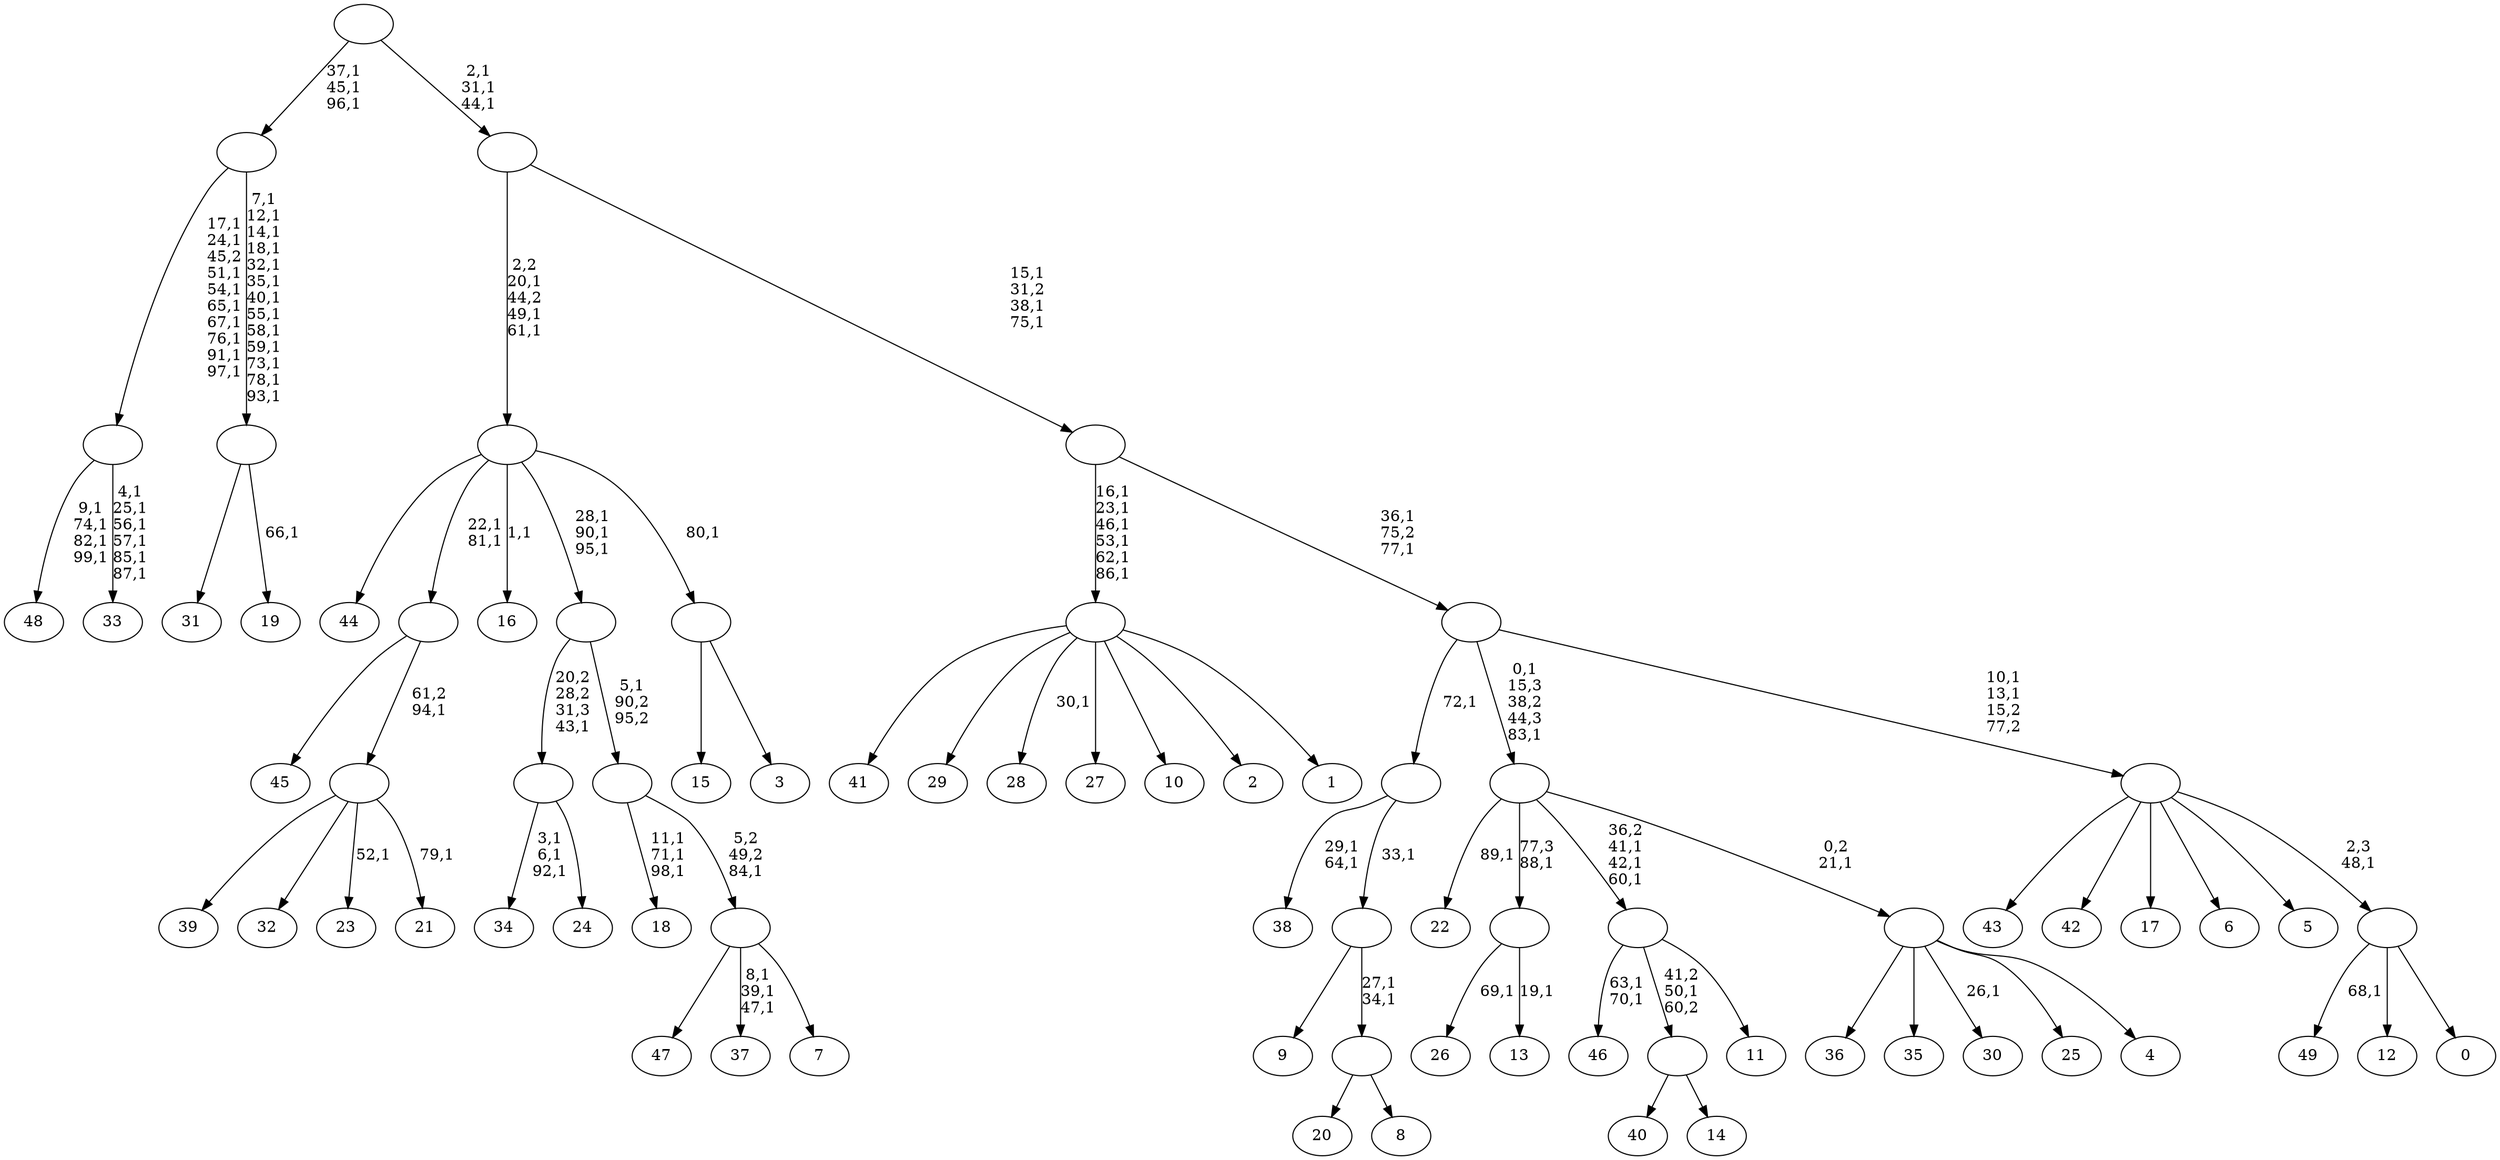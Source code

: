 digraph T {
	150 [label="49"]
	148 [label="48"]
	143 [label="47"]
	142 [label="46"]
	139 [label="45"]
	138 [label="44"]
	137 [label="43"]
	136 [label="42"]
	135 [label="41"]
	134 [label="40"]
	133 [label="39"]
	132 [label="38"]
	129 [label="37"]
	125 [label="36"]
	124 [label="35"]
	123 [label="34"]
	119 [label="33"]
	112 [label=""]
	103 [label="32"]
	102 [label="31"]
	101 [label="30"]
	99 [label="29"]
	98 [label="28"]
	96 [label="27"]
	95 [label="26"]
	93 [label="25"]
	92 [label="24"]
	91 [label=""]
	90 [label="23"]
	88 [label="22"]
	86 [label="21"]
	84 [label=""]
	83 [label=""]
	81 [label="20"]
	80 [label="19"]
	78 [label=""]
	65 [label=""]
	62 [label="18"]
	58 [label="17"]
	57 [label="16"]
	55 [label="15"]
	54 [label="14"]
	53 [label=""]
	52 [label="13"]
	50 [label=""]
	49 [label="12"]
	48 [label="11"]
	47 [label=""]
	44 [label="10"]
	43 [label="9"]
	42 [label="8"]
	41 [label=""]
	39 [label=""]
	38 [label=""]
	37 [label="7"]
	36 [label=""]
	35 [label=""]
	34 [label=""]
	31 [label="6"]
	30 [label="5"]
	29 [label="4"]
	28 [label=""]
	27 [label=""]
	25 [label="3"]
	24 [label=""]
	23 [label=""]
	20 [label="2"]
	19 [label="1"]
	18 [label=""]
	12 [label="0"]
	11 [label=""]
	10 [label=""]
	8 [label=""]
	6 [label=""]
	3 [label=""]
	0 [label=""]
	112 -> 119 [label="4,1\n25,1\n56,1\n57,1\n85,1\n87,1"]
	112 -> 148 [label="9,1\n74,1\n82,1\n99,1"]
	91 -> 123 [label="3,1\n6,1\n92,1"]
	91 -> 92 [label=""]
	84 -> 86 [label="79,1"]
	84 -> 90 [label="52,1"]
	84 -> 133 [label=""]
	84 -> 103 [label=""]
	83 -> 139 [label=""]
	83 -> 84 [label="61,2\n94,1"]
	78 -> 80 [label="66,1"]
	78 -> 102 [label=""]
	65 -> 78 [label="7,1\n12,1\n14,1\n18,1\n32,1\n35,1\n40,1\n55,1\n58,1\n59,1\n73,1\n78,1\n93,1"]
	65 -> 112 [label="17,1\n24,1\n45,2\n51,1\n54,1\n65,1\n67,1\n76,1\n91,1\n97,1"]
	53 -> 134 [label=""]
	53 -> 54 [label=""]
	50 -> 52 [label="19,1"]
	50 -> 95 [label="69,1"]
	47 -> 142 [label="63,1\n70,1"]
	47 -> 53 [label="41,2\n50,1\n60,2"]
	47 -> 48 [label=""]
	41 -> 81 [label=""]
	41 -> 42 [label=""]
	39 -> 41 [label="27,1\n34,1"]
	39 -> 43 [label=""]
	38 -> 132 [label="29,1\n64,1"]
	38 -> 39 [label="33,1"]
	36 -> 129 [label="8,1\n39,1\n47,1"]
	36 -> 143 [label=""]
	36 -> 37 [label=""]
	35 -> 62 [label="11,1\n71,1\n98,1"]
	35 -> 36 [label="5,2\n49,2\n84,1"]
	34 -> 91 [label="20,2\n28,2\n31,3\n43,1"]
	34 -> 35 [label="5,1\n90,2\n95,2"]
	28 -> 101 [label="26,1"]
	28 -> 125 [label=""]
	28 -> 124 [label=""]
	28 -> 93 [label=""]
	28 -> 29 [label=""]
	27 -> 47 [label="36,2\n41,1\n42,1\n60,1"]
	27 -> 88 [label="89,1"]
	27 -> 50 [label="77,3\n88,1"]
	27 -> 28 [label="0,2\n21,1"]
	24 -> 55 [label=""]
	24 -> 25 [label=""]
	23 -> 34 [label="28,1\n90,1\n95,1"]
	23 -> 57 [label="1,1"]
	23 -> 83 [label="22,1\n81,1"]
	23 -> 138 [label=""]
	23 -> 24 [label="80,1"]
	18 -> 98 [label="30,1"]
	18 -> 135 [label=""]
	18 -> 99 [label=""]
	18 -> 96 [label=""]
	18 -> 44 [label=""]
	18 -> 20 [label=""]
	18 -> 19 [label=""]
	11 -> 150 [label="68,1"]
	11 -> 49 [label=""]
	11 -> 12 [label=""]
	10 -> 137 [label=""]
	10 -> 136 [label=""]
	10 -> 58 [label=""]
	10 -> 31 [label=""]
	10 -> 30 [label=""]
	10 -> 11 [label="2,3\n48,1"]
	8 -> 10 [label="10,1\n13,1\n15,2\n77,2"]
	8 -> 27 [label="0,1\n15,3\n38,2\n44,3\n83,1"]
	8 -> 38 [label="72,1"]
	6 -> 8 [label="36,1\n75,2\n77,1"]
	6 -> 18 [label="16,1\n23,1\n46,1\n53,1\n62,1\n86,1"]
	3 -> 6 [label="15,1\n31,2\n38,1\n75,1"]
	3 -> 23 [label="2,2\n20,1\n44,2\n49,1\n61,1"]
	0 -> 3 [label="2,1\n31,1\n44,1"]
	0 -> 65 [label="37,1\n45,1\n96,1"]
}
